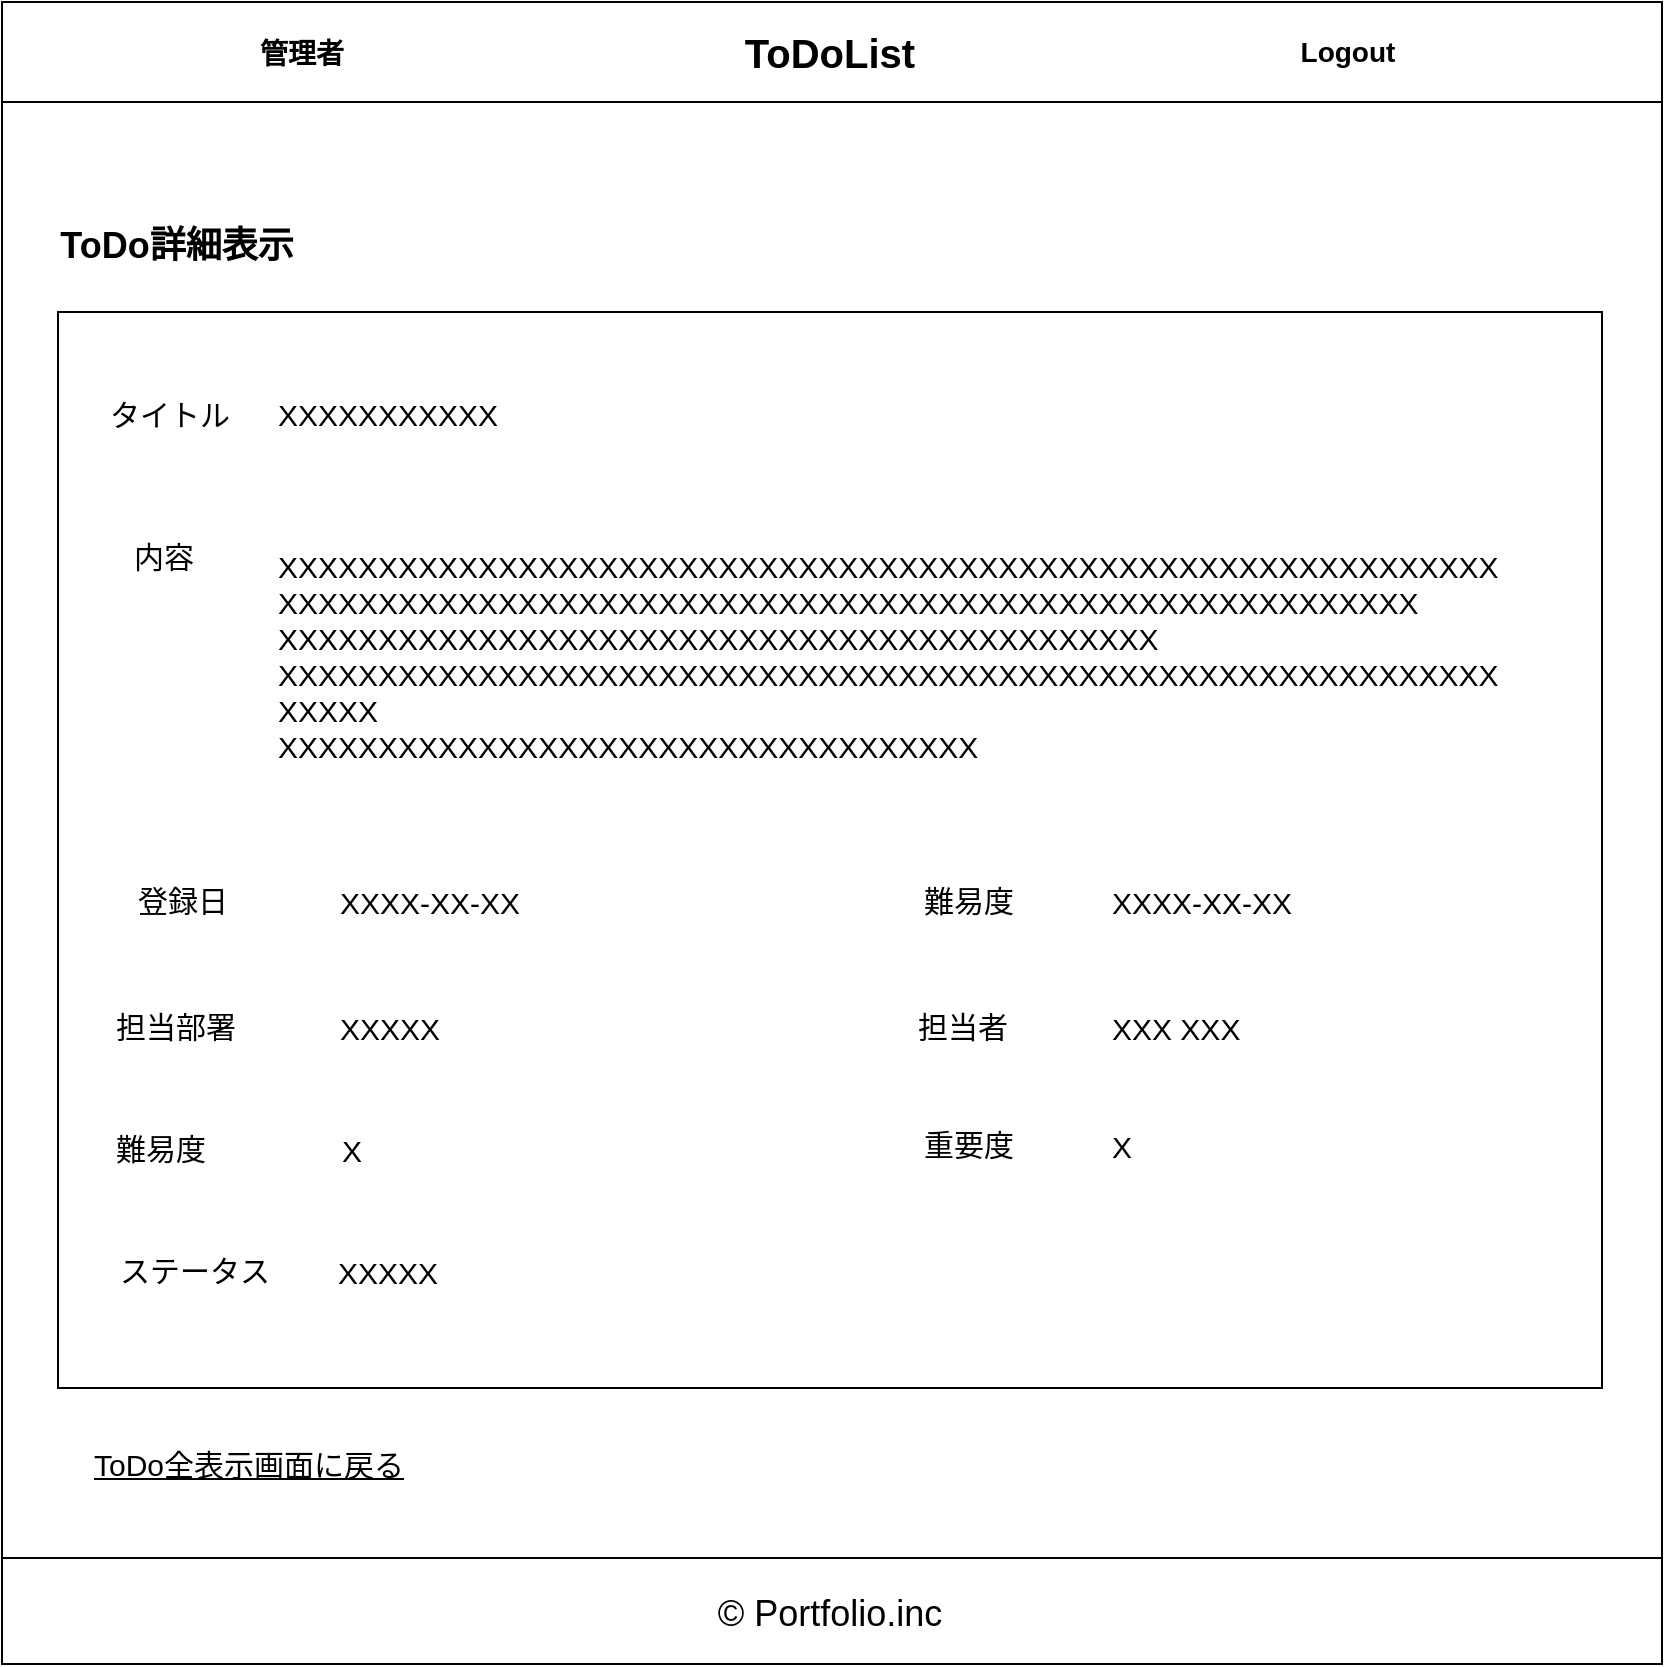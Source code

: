 <mxfile version="13.9.9" type="device"><diagram id="lAW5gfvQpGq91mGYDGwt" name="ページ1"><mxGraphModel dx="852" dy="1703" grid="0" gridSize="4" guides="1" tooltips="1" connect="1" arrows="1" fold="1" page="1" pageScale="1" pageWidth="827" pageHeight="1169" math="0" shadow="0"><root><mxCell id="0"/><mxCell id="1" parent="0"/><mxCell id="108LUXgIX49pdRoPxxhG-1" value="" style="rounded=0;whiteSpace=wrap;html=1;" parent="1" vertex="1"><mxGeometry y="-47.5" width="830" height="821.5" as="geometry"/></mxCell><mxCell id="108LUXgIX49pdRoPxxhG-2" value="" style="rounded=0;whiteSpace=wrap;html=1;" parent="1" vertex="1"><mxGeometry y="-48" width="830" height="50" as="geometry"/></mxCell><mxCell id="108LUXgIX49pdRoPxxhG-3" value="&lt;b&gt;&lt;font style=&quot;font-size: 20px&quot;&gt;ToDoList&lt;/font&gt;&lt;/b&gt;" style="text;html=1;strokeColor=none;fillColor=none;align=center;verticalAlign=middle;whiteSpace=wrap;rounded=0;strokeWidth=4;" parent="1" vertex="1"><mxGeometry x="334" y="-38" width="160" height="30" as="geometry"/></mxCell><mxCell id="108LUXgIX49pdRoPxxhG-4" value="" style="rounded=0;whiteSpace=wrap;html=1;" parent="1" vertex="1"><mxGeometry y="730" width="830" height="53" as="geometry"/></mxCell><mxCell id="108LUXgIX49pdRoPxxhG-5" value="&lt;font size=&quot;1&quot;&gt;&lt;b style=&quot;font-size: 18px&quot;&gt;ToDo詳細表示&lt;/b&gt;&lt;/font&gt;" style="text;html=1;strokeColor=none;fillColor=none;align=center;verticalAlign=middle;whiteSpace=wrap;rounded=0;fontSize=17;" parent="1" vertex="1"><mxGeometry x="16" y="64" width="143" height="20" as="geometry"/></mxCell><mxCell id="108LUXgIX49pdRoPxxhG-6" value="&lt;span style=&quot;font-size: 14px&quot;&gt;&lt;b style=&quot;font-size: 14px&quot;&gt;管理者&lt;/b&gt;&lt;/span&gt;" style="text;html=1;strokeColor=none;fillColor=none;align=center;verticalAlign=middle;whiteSpace=wrap;rounded=0;fontSize=14;" parent="1" vertex="1"><mxGeometry x="100" y="-32" width="100" height="20" as="geometry"/></mxCell><mxCell id="108LUXgIX49pdRoPxxhG-7" value="&lt;span style=&quot;font-size: 14px&quot;&gt;&lt;b style=&quot;font-size: 14px&quot;&gt;Logout&lt;/b&gt;&lt;/span&gt;" style="text;html=1;strokeColor=none;fillColor=none;align=center;verticalAlign=middle;whiteSpace=wrap;rounded=0;fontSize=14;" parent="1" vertex="1"><mxGeometry x="623" y="-33" width="100" height="20" as="geometry"/></mxCell><mxCell id="108LUXgIX49pdRoPxxhG-8" value="&lt;font style=&quot;font-size: 18px&quot;&gt;© Portfolio.inc&lt;/font&gt;" style="text;html=1;strokeColor=none;fillColor=none;align=center;verticalAlign=middle;whiteSpace=wrap;rounded=0;fontSize=20;" parent="1" vertex="1"><mxGeometry x="298" y="746.5" width="232" height="20" as="geometry"/></mxCell><mxCell id="108LUXgIX49pdRoPxxhG-9" value="" style="rounded=0;whiteSpace=wrap;html=1;fillColor=none;" parent="1" vertex="1"><mxGeometry x="28" y="107" width="772" height="538" as="geometry"/></mxCell><mxCell id="108LUXgIX49pdRoPxxhG-10" value="タイトル" style="text;html=1;strokeColor=none;fillColor=none;align=left;verticalAlign=middle;whiteSpace=wrap;rounded=0;fontSize=15;" parent="1" vertex="1"><mxGeometry x="52" y="148" width="82" height="20" as="geometry"/></mxCell><mxCell id="108LUXgIX49pdRoPxxhG-11" value="内容" style="text;html=1;strokeColor=none;fillColor=none;align=left;verticalAlign=middle;whiteSpace=wrap;rounded=0;fontSize=15;" parent="1" vertex="1"><mxGeometry x="64" y="219" width="128" height="20" as="geometry"/></mxCell><mxCell id="108LUXgIX49pdRoPxxhG-12" value="XXXXXXXXXXX" style="rounded=0;whiteSpace=wrap;html=1;fontSize=15;align=left;strokeColor=none;" parent="1" vertex="1"><mxGeometry x="136" y="144" width="624" height="28" as="geometry"/></mxCell><mxCell id="108LUXgIX49pdRoPxxhG-13" value="XXXXXXXXXXXXXXXXXXXXXXXXXXXXXXXXXXXXXXXXXXXXXXXXXXXXXXXXXXXXX&lt;br&gt;XXXXXXXXXXXXXXXXXXXXXXXXXXXXXXXXXXXXXXXXXXXXXXXXXXXXXXXXX&lt;br&gt;XXXXXXXXXXXXXXXXXXXXXXXXXXXXXXXXXXXXXXXXXXXX&lt;br&gt;XXXXXXXXXXXXXXXXXXXXXXXXXXXXXXXXXXXXXXXXXXXXXXXXXXXXXXXXXXXXX&lt;br&gt;XXXXX&lt;br&gt;XXXXXXXXXXXXXXXXXXXXXXXXXXXXXXXXXXX" style="rounded=0;whiteSpace=wrap;html=1;fontSize=15;align=left;strokeColor=none;" parent="1" vertex="1"><mxGeometry x="136" y="219" width="624" height="120" as="geometry"/></mxCell><mxCell id="108LUXgIX49pdRoPxxhG-14" value="ToDo全表示画面に戻る" style="text;html=1;strokeColor=none;fillColor=none;align=left;verticalAlign=middle;whiteSpace=wrap;rounded=0;fontSize=15;fontStyle=4" parent="1" vertex="1"><mxGeometry x="44" y="673" width="376" height="20" as="geometry"/></mxCell><mxCell id="108LUXgIX49pdRoPxxhG-15" value="重要度" style="text;html=1;strokeColor=none;fillColor=none;align=left;verticalAlign=middle;whiteSpace=wrap;rounded=0;fontSize=15;fontStyle=0" parent="1" vertex="1"><mxGeometry x="459" y="513" width="48" height="20" as="geometry"/></mxCell><mxCell id="108LUXgIX49pdRoPxxhG-16" value="X" style="rounded=0;whiteSpace=wrap;html=1;fontSize=15;align=left;strokeColor=none;fontStyle=0" parent="1" vertex="1"><mxGeometry x="553" y="510" width="148" height="28" as="geometry"/></mxCell><mxCell id="108LUXgIX49pdRoPxxhG-17" value="ステータス" style="text;html=1;strokeColor=none;fillColor=none;align=left;verticalAlign=middle;whiteSpace=wrap;rounded=0;fontSize=15;" parent="1" vertex="1"><mxGeometry x="57" y="576" width="87" height="20" as="geometry"/></mxCell><mxCell id="108LUXgIX49pdRoPxxhG-18" value="XXXXX" style="rounded=0;whiteSpace=wrap;html=1;fontSize=15;align=left;strokeColor=none;fontStyle=0" parent="1" vertex="1"><mxGeometry x="166" y="573" width="149" height="28" as="geometry"/></mxCell><mxCell id="108LUXgIX49pdRoPxxhG-19" value="登録日" style="text;html=1;strokeColor=none;fillColor=none;align=left;verticalAlign=middle;whiteSpace=wrap;rounded=0;fontSize=15;" parent="1" vertex="1"><mxGeometry x="66" y="391" width="60" height="20" as="geometry"/></mxCell><mxCell id="108LUXgIX49pdRoPxxhG-20" value="XXXX-XX-XX" style="rounded=0;whiteSpace=wrap;html=1;fontSize=15;align=left;strokeColor=none;fontStyle=0" parent="1" vertex="1"><mxGeometry x="167" y="388" width="148" height="28" as="geometry"/></mxCell><mxCell id="108LUXgIX49pdRoPxxhG-21" value="難易度" style="text;html=1;strokeColor=none;fillColor=none;align=left;verticalAlign=middle;whiteSpace=wrap;rounded=0;fontSize=15;fontStyle=0" parent="1" vertex="1"><mxGeometry x="459" y="391" width="48" height="20" as="geometry"/></mxCell><mxCell id="108LUXgIX49pdRoPxxhG-22" value="XXXX-XX-XX" style="rounded=0;whiteSpace=wrap;html=1;fontSize=15;align=left;strokeColor=none;fontStyle=0" parent="1" vertex="1"><mxGeometry x="553" y="388" width="148" height="28" as="geometry"/></mxCell><mxCell id="108LUXgIX49pdRoPxxhG-23" value="担当部署" style="text;html=1;strokeColor=none;fillColor=none;align=left;verticalAlign=middle;whiteSpace=wrap;rounded=0;fontSize=15;" parent="1" vertex="1"><mxGeometry x="55" y="454" width="71" height="20" as="geometry"/></mxCell><mxCell id="108LUXgIX49pdRoPxxhG-24" value="XXXXX" style="rounded=0;whiteSpace=wrap;html=1;fontSize=15;align=left;strokeColor=none;fontStyle=0" parent="1" vertex="1"><mxGeometry x="167" y="451" width="148" height="28" as="geometry"/></mxCell><mxCell id="108LUXgIX49pdRoPxxhG-25" value="担当者" style="text;html=1;strokeColor=none;fillColor=none;align=left;verticalAlign=middle;whiteSpace=wrap;rounded=0;fontSize=15;fontStyle=0" parent="1" vertex="1"><mxGeometry x="456" y="454" width="62" height="20" as="geometry"/></mxCell><mxCell id="108LUXgIX49pdRoPxxhG-26" value="XXX XXX" style="rounded=0;whiteSpace=wrap;html=1;fontSize=15;align=left;strokeColor=none;fontStyle=0" parent="1" vertex="1"><mxGeometry x="553" y="451" width="148" height="28" as="geometry"/></mxCell><mxCell id="108LUXgIX49pdRoPxxhG-27" value="難易度" style="text;html=1;strokeColor=none;fillColor=none;align=left;verticalAlign=middle;whiteSpace=wrap;rounded=0;fontSize=15;" parent="1" vertex="1"><mxGeometry x="55" y="515" width="48" height="20" as="geometry"/></mxCell><mxCell id="108LUXgIX49pdRoPxxhG-28" value="X" style="rounded=0;whiteSpace=wrap;html=1;fontSize=15;align=left;strokeColor=none;fontStyle=0" parent="1" vertex="1"><mxGeometry x="168" y="512" width="144" height="28" as="geometry"/></mxCell></root></mxGraphModel></diagram></mxfile>